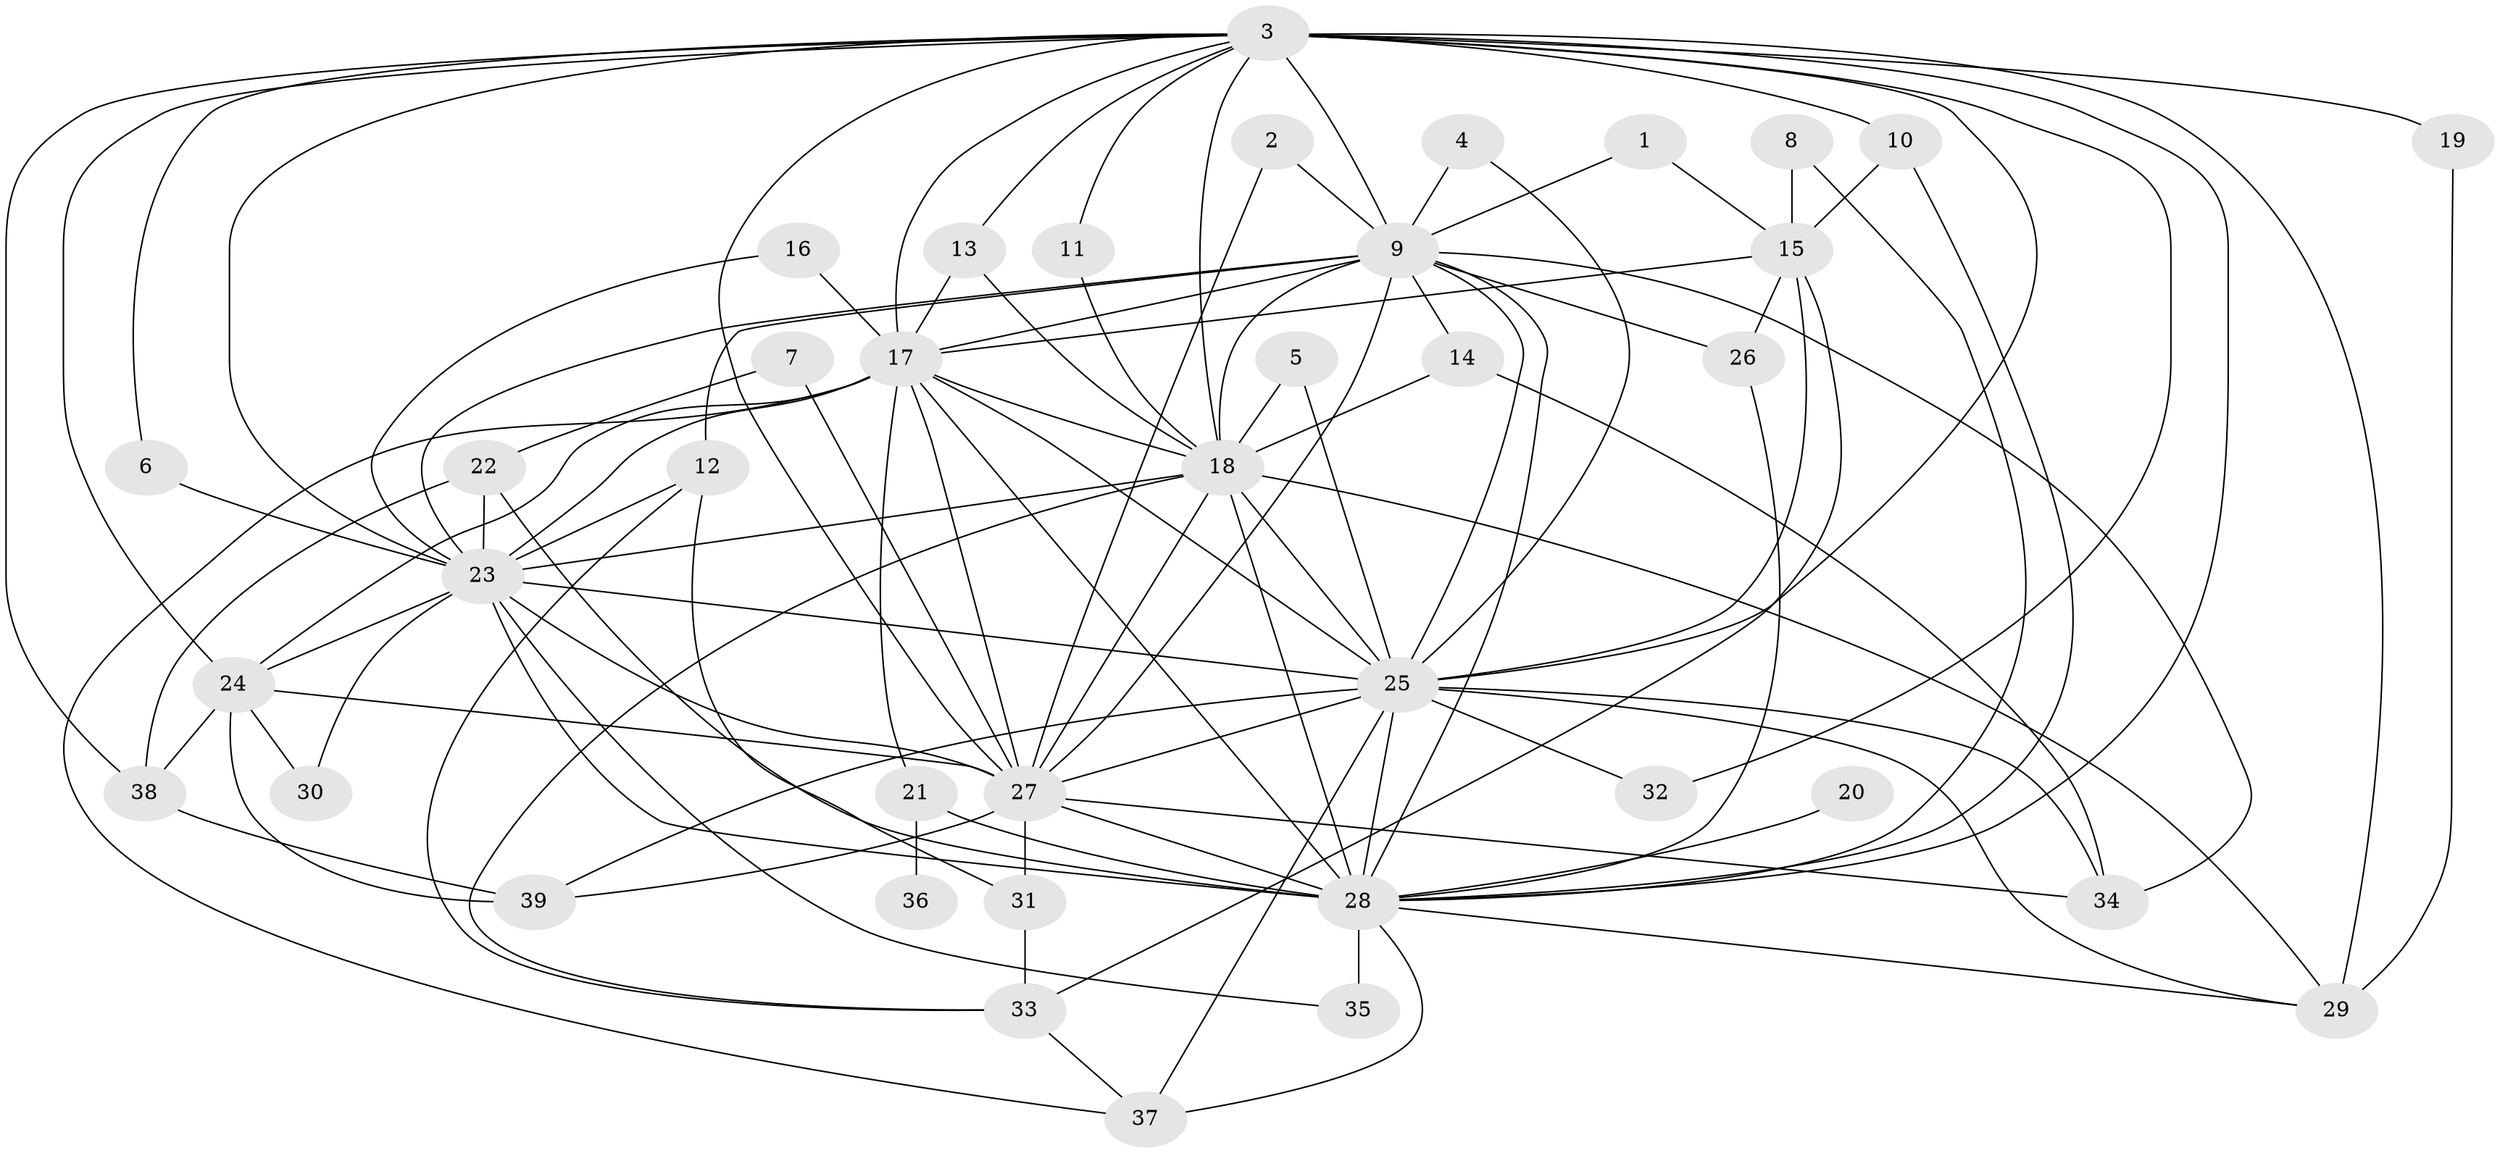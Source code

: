 // original degree distribution, {22: 0.01282051282051282, 12: 0.01282051282051282, 17: 0.01282051282051282, 18: 0.02564102564102564, 11: 0.01282051282051282, 16: 0.02564102564102564, 21: 0.02564102564102564, 8: 0.02564102564102564, 3: 0.21794871794871795, 2: 0.48717948717948717, 4: 0.10256410256410256, 5: 0.038461538461538464}
// Generated by graph-tools (version 1.1) at 2025/25/03/09/25 03:25:48]
// undirected, 39 vertices, 104 edges
graph export_dot {
graph [start="1"]
  node [color=gray90,style=filled];
  1;
  2;
  3;
  4;
  5;
  6;
  7;
  8;
  9;
  10;
  11;
  12;
  13;
  14;
  15;
  16;
  17;
  18;
  19;
  20;
  21;
  22;
  23;
  24;
  25;
  26;
  27;
  28;
  29;
  30;
  31;
  32;
  33;
  34;
  35;
  36;
  37;
  38;
  39;
  1 -- 9 [weight=1.0];
  1 -- 15 [weight=1.0];
  2 -- 9 [weight=1.0];
  2 -- 27 [weight=1.0];
  3 -- 6 [weight=1.0];
  3 -- 9 [weight=3.0];
  3 -- 10 [weight=1.0];
  3 -- 11 [weight=1.0];
  3 -- 13 [weight=1.0];
  3 -- 17 [weight=2.0];
  3 -- 18 [weight=2.0];
  3 -- 19 [weight=2.0];
  3 -- 23 [weight=3.0];
  3 -- 24 [weight=1.0];
  3 -- 25 [weight=3.0];
  3 -- 27 [weight=2.0];
  3 -- 28 [weight=4.0];
  3 -- 29 [weight=1.0];
  3 -- 32 [weight=1.0];
  3 -- 38 [weight=2.0];
  4 -- 9 [weight=1.0];
  4 -- 25 [weight=1.0];
  5 -- 18 [weight=1.0];
  5 -- 25 [weight=1.0];
  6 -- 23 [weight=1.0];
  7 -- 22 [weight=1.0];
  7 -- 27 [weight=1.0];
  8 -- 15 [weight=2.0];
  8 -- 28 [weight=1.0];
  9 -- 12 [weight=1.0];
  9 -- 14 [weight=1.0];
  9 -- 17 [weight=1.0];
  9 -- 18 [weight=1.0];
  9 -- 23 [weight=1.0];
  9 -- 25 [weight=1.0];
  9 -- 26 [weight=2.0];
  9 -- 27 [weight=1.0];
  9 -- 28 [weight=2.0];
  9 -- 34 [weight=1.0];
  10 -- 15 [weight=1.0];
  10 -- 28 [weight=1.0];
  11 -- 18 [weight=1.0];
  12 -- 23 [weight=1.0];
  12 -- 31 [weight=1.0];
  12 -- 33 [weight=1.0];
  13 -- 17 [weight=1.0];
  13 -- 18 [weight=1.0];
  14 -- 18 [weight=1.0];
  14 -- 34 [weight=1.0];
  15 -- 17 [weight=1.0];
  15 -- 25 [weight=1.0];
  15 -- 26 [weight=1.0];
  15 -- 33 [weight=1.0];
  16 -- 17 [weight=2.0];
  16 -- 23 [weight=1.0];
  17 -- 18 [weight=1.0];
  17 -- 21 [weight=1.0];
  17 -- 23 [weight=1.0];
  17 -- 24 [weight=1.0];
  17 -- 25 [weight=1.0];
  17 -- 27 [weight=2.0];
  17 -- 28 [weight=2.0];
  17 -- 37 [weight=1.0];
  18 -- 23 [weight=1.0];
  18 -- 25 [weight=1.0];
  18 -- 27 [weight=1.0];
  18 -- 28 [weight=3.0];
  18 -- 29 [weight=1.0];
  18 -- 33 [weight=1.0];
  19 -- 29 [weight=1.0];
  20 -- 28 [weight=1.0];
  21 -- 28 [weight=2.0];
  21 -- 36 [weight=2.0];
  22 -- 23 [weight=1.0];
  22 -- 28 [weight=2.0];
  22 -- 38 [weight=1.0];
  23 -- 24 [weight=1.0];
  23 -- 25 [weight=1.0];
  23 -- 27 [weight=2.0];
  23 -- 28 [weight=4.0];
  23 -- 30 [weight=1.0];
  23 -- 35 [weight=1.0];
  24 -- 27 [weight=1.0];
  24 -- 30 [weight=1.0];
  24 -- 38 [weight=2.0];
  24 -- 39 [weight=1.0];
  25 -- 27 [weight=3.0];
  25 -- 28 [weight=2.0];
  25 -- 29 [weight=1.0];
  25 -- 32 [weight=1.0];
  25 -- 34 [weight=1.0];
  25 -- 37 [weight=1.0];
  25 -- 39 [weight=1.0];
  26 -- 28 [weight=1.0];
  27 -- 28 [weight=2.0];
  27 -- 31 [weight=1.0];
  27 -- 34 [weight=2.0];
  27 -- 39 [weight=1.0];
  28 -- 29 [weight=1.0];
  28 -- 35 [weight=1.0];
  28 -- 37 [weight=1.0];
  31 -- 33 [weight=1.0];
  33 -- 37 [weight=1.0];
  38 -- 39 [weight=1.0];
}
